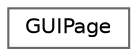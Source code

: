 digraph "Grafische Darstellung der Klassenhierarchie"
{
 // LATEX_PDF_SIZE
  bgcolor="transparent";
  edge [fontname=Helvetica,fontsize=10,labelfontname=Helvetica,labelfontsize=10];
  node [fontname=Helvetica,fontsize=10,shape=box,height=0.2,width=0.4];
  rankdir="LR";
  Node0 [id="Node000000",label="GUIPage",height=0.2,width=0.4,color="grey40", fillcolor="white", style="filled",URL="$df/d2a/class_g_u_i_page.html",tooltip=" "];
}

